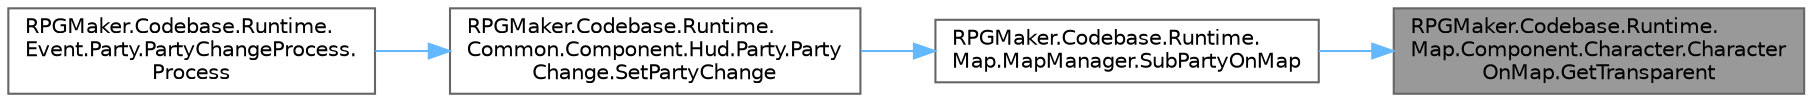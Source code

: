 digraph "RPGMaker.Codebase.Runtime.Map.Component.Character.CharacterOnMap.GetTransparent"
{
 // LATEX_PDF_SIZE
  bgcolor="transparent";
  edge [fontname=Helvetica,fontsize=10,labelfontname=Helvetica,labelfontsize=10];
  node [fontname=Helvetica,fontsize=10,shape=box,height=0.2,width=0.4];
  rankdir="RL";
  Node1 [id="Node000001",label="RPGMaker.Codebase.Runtime.\lMap.Component.Character.Character\lOnMap.GetTransparent",height=0.2,width=0.4,color="gray40", fillcolor="grey60", style="filled", fontcolor="black",tooltip=" "];
  Node1 -> Node2 [id="edge1_Node000001_Node000002",dir="back",color="steelblue1",style="solid",tooltip=" "];
  Node2 [id="Node000002",label="RPGMaker.Codebase.Runtime.\lMap.MapManager.SubPartyOnMap",height=0.2,width=0.4,color="grey40", fillcolor="white", style="filled",URL="$d5/d0f/class_r_p_g_maker_1_1_codebase_1_1_runtime_1_1_map_1_1_map_manager.html#a9337c8d44cc12466e7f3f3dd34c48ee2",tooltip=" "];
  Node2 -> Node3 [id="edge2_Node000002_Node000003",dir="back",color="steelblue1",style="solid",tooltip=" "];
  Node3 [id="Node000003",label="RPGMaker.Codebase.Runtime.\lCommon.Component.Hud.Party.Party\lChange.SetPartyChange",height=0.2,width=0.4,color="grey40", fillcolor="white", style="filled",URL="$d6/d9e/class_r_p_g_maker_1_1_codebase_1_1_runtime_1_1_common_1_1_component_1_1_hud_1_1_party_1_1_party_change.html#a8f16990a492aff64258061fe86fe417c",tooltip="メンバー追加、削除"];
  Node3 -> Node4 [id="edge3_Node000003_Node000004",dir="back",color="steelblue1",style="solid",tooltip=" "];
  Node4 [id="Node000004",label="RPGMaker.Codebase.Runtime.\lEvent.Party.PartyChangeProcess.\lProcess",height=0.2,width=0.4,color="grey40", fillcolor="white", style="filled",URL="$d9/de0/class_r_p_g_maker_1_1_codebase_1_1_runtime_1_1_event_1_1_party_1_1_party_change_process.html#afa28f25a93e48c726ccfb77f291d7b38",tooltip="😁 処理"];
}
